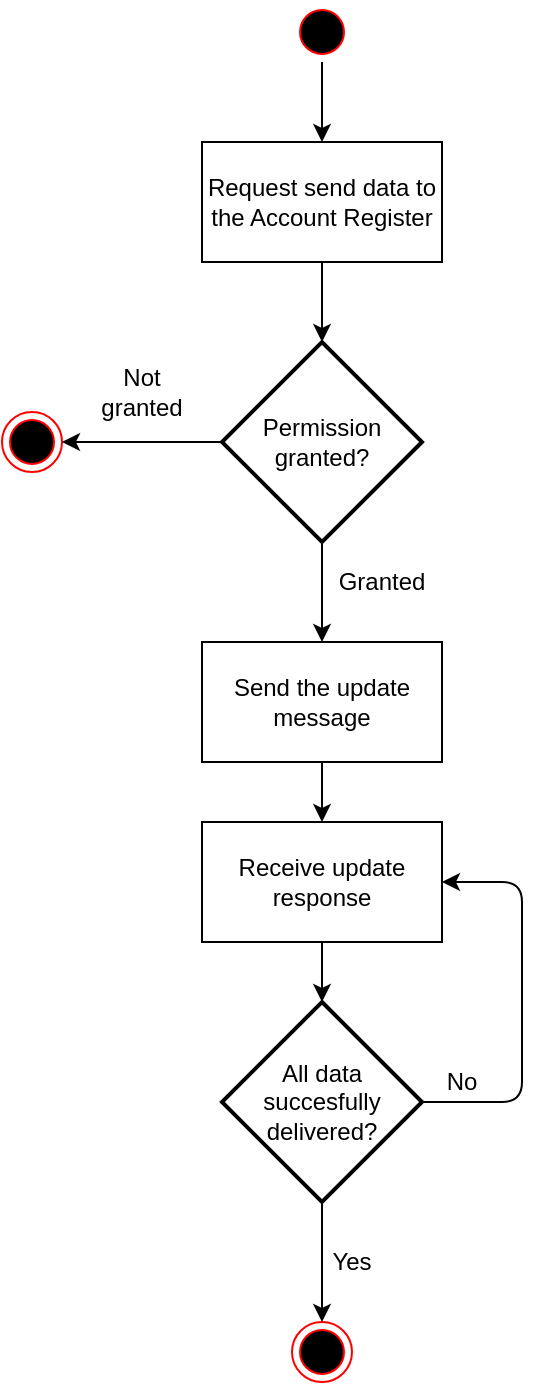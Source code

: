 <mxfile version="12.1.2" type="device" pages="1"><diagram id="t_KkMEHlUit8m2WitBh-" name="Page-1"><mxGraphModel dx="1035" dy="1664" grid="1" gridSize="10" guides="1" tooltips="1" connect="1" arrows="1" fold="1" page="1" pageScale="1" pageWidth="850" pageHeight="1100" math="0" shadow="0"><root><mxCell id="0"/><mxCell id="1" parent="0"/><mxCell id="nPkPI_F-I4e4PBR3PP3D-71" value="" style="edgeStyle=orthogonalEdgeStyle;rounded=0;orthogonalLoop=1;jettySize=auto;html=1;exitX=0.5;exitY=1;exitDx=0;exitDy=0;" edge="1" parent="1" source="oqFYIKZlfhrUgPtLVIde-1" target="nPkPI_F-I4e4PBR3PP3D-24"><mxGeometry relative="1" as="geometry"><mxPoint x="470" y="-990" as="sourcePoint"/></mxGeometry></mxCell><mxCell id="oqFYIKZlfhrUgPtLVIde-1" value="" style="ellipse;html=1;shape=startState;fillColor=#000000;strokeColor=#ff0000;" parent="1" vertex="1"><mxGeometry x="245" y="-1020" width="30" height="30" as="geometry"/></mxCell><mxCell id="oqFYIKZlfhrUgPtLVIde-6" value="" style="ellipse;html=1;shape=endState;fillColor=#000000;strokeColor=#ff0000;" parent="1" vertex="1"><mxGeometry x="100" y="-815" width="30" height="30" as="geometry"/></mxCell><mxCell id="oqFYIKZlfhrUgPtLVIde-36" style="edgeStyle=orthogonalEdgeStyle;rounded=0;orthogonalLoop=1;jettySize=auto;html=1;exitX=0.5;exitY=0;exitDx=0;exitDy=0;entryX=0.5;entryY=0;entryDx=0;entryDy=0;" parent="1" source="oqFYIKZlfhrUgPtLVIde-35" target="oqFYIKZlfhrUgPtLVIde-35" edge="1"><mxGeometry relative="1" as="geometry"><mxPoint x="240" y="-400" as="targetPoint"/></mxGeometry></mxCell><mxCell id="oqFYIKZlfhrUgPtLVIde-35" value="" style="ellipse;html=1;shape=endState;fillColor=#000000;strokeColor=#ff0000;" parent="1" vertex="1"><mxGeometry x="245" y="-360" width="30" height="30" as="geometry"/></mxCell><mxCell id="nPkPI_F-I4e4PBR3PP3D-24" value="Request send data to the Account Register" style="rounded=0;whiteSpace=wrap;html=1;" vertex="1" parent="1"><mxGeometry x="200" y="-950" width="120" height="60" as="geometry"/></mxCell><mxCell id="nPkPI_F-I4e4PBR3PP3D-25" value="Permission granted?" style="strokeWidth=2;html=1;shape=mxgraph.flowchart.decision;whiteSpace=wrap;direction=south;" vertex="1" parent="1"><mxGeometry x="210" y="-850" width="100" height="100" as="geometry"/></mxCell><mxCell id="nPkPI_F-I4e4PBR3PP3D-28" value="Send the update message" style="rounded=0;whiteSpace=wrap;html=1;" vertex="1" parent="1"><mxGeometry x="200" y="-700" width="120" height="60" as="geometry"/></mxCell><mxCell id="nPkPI_F-I4e4PBR3PP3D-29" value="All data succesfully delivered?" style="strokeWidth=2;html=1;shape=mxgraph.flowchart.decision;whiteSpace=wrap;verticalAlign=middle;" vertex="1" parent="1"><mxGeometry x="210" y="-520" width="100" height="100" as="geometry"/></mxCell><mxCell id="nPkPI_F-I4e4PBR3PP3D-30" value="" style="endArrow=classic;html=1;exitX=0.5;exitY=1;exitDx=0;exitDy=0;exitPerimeter=0;entryX=0.5;entryY=0;entryDx=0;entryDy=0;" edge="1" parent="1" source="nPkPI_F-I4e4PBR3PP3D-29" target="oqFYIKZlfhrUgPtLVIde-35"><mxGeometry width="50" height="50" relative="1" as="geometry"><mxPoint x="55" y="-280" as="sourcePoint"/><mxPoint x="225" y="-490" as="targetPoint"/></mxGeometry></mxCell><mxCell id="nPkPI_F-I4e4PBR3PP3D-37" value="" style="endArrow=classic;html=1;exitX=0.5;exitY=1;exitDx=0;exitDy=0;entryX=0.5;entryY=0;entryDx=0;entryDy=0;" edge="1" parent="1" source="nPkPI_F-I4e4PBR3PP3D-28" target="nPkPI_F-I4e4PBR3PP3D-53"><mxGeometry width="50" height="50" relative="1" as="geometry"><mxPoint x="350" y="-620" as="sourcePoint"/><mxPoint x="259" y="-610" as="targetPoint"/></mxGeometry></mxCell><mxCell id="nPkPI_F-I4e4PBR3PP3D-38" value="" style="endArrow=classic;html=1;exitX=1;exitY=0.5;exitDx=0;exitDy=0;exitPerimeter=0;" edge="1" parent="1" source="nPkPI_F-I4e4PBR3PP3D-25" target="nPkPI_F-I4e4PBR3PP3D-28"><mxGeometry width="50" height="50" relative="1" as="geometry"><mxPoint x="259" y="-750" as="sourcePoint"/><mxPoint x="150" y="-730" as="targetPoint"/></mxGeometry></mxCell><mxCell id="nPkPI_F-I4e4PBR3PP3D-40" value="" style="endArrow=classic;html=1;exitX=0.5;exitY=1;exitDx=0;exitDy=0;entryX=0;entryY=0.5;entryDx=0;entryDy=0;entryPerimeter=0;" edge="1" parent="1" source="nPkPI_F-I4e4PBR3PP3D-24" target="nPkPI_F-I4e4PBR3PP3D-25"><mxGeometry width="50" height="50" relative="1" as="geometry"><mxPoint x="259" y="-880" as="sourcePoint"/><mxPoint x="470" y="-840" as="targetPoint"/></mxGeometry></mxCell><mxCell id="nPkPI_F-I4e4PBR3PP3D-45" value="" style="endArrow=classic;html=1;entryX=1;entryY=0.5;entryDx=0;entryDy=0;exitX=0.5;exitY=1;exitDx=0;exitDy=0;exitPerimeter=0;" edge="1" parent="1" source="nPkPI_F-I4e4PBR3PP3D-25" target="oqFYIKZlfhrUgPtLVIde-6"><mxGeometry width="50" height="50" relative="1" as="geometry"><mxPoint x="210" y="-790" as="sourcePoint"/><mxPoint x="150" y="-800" as="targetPoint"/></mxGeometry></mxCell><mxCell id="nPkPI_F-I4e4PBR3PP3D-47" value="Not granted" style="text;html=1;strokeColor=none;fillColor=none;align=center;verticalAlign=middle;whiteSpace=wrap;rounded=0;" vertex="1" parent="1"><mxGeometry x="150" y="-835" width="40" height="20" as="geometry"/></mxCell><mxCell id="nPkPI_F-I4e4PBR3PP3D-52" value="Granted" style="text;html=1;strokeColor=none;fillColor=none;align=center;verticalAlign=middle;whiteSpace=wrap;rounded=0;" vertex="1" parent="1"><mxGeometry x="270" y="-740" width="40" height="20" as="geometry"/></mxCell><mxCell id="nPkPI_F-I4e4PBR3PP3D-53" value="Receive update response" style="rounded=0;whiteSpace=wrap;html=1;" vertex="1" parent="1"><mxGeometry x="200" y="-610" width="120" height="60" as="geometry"/></mxCell><mxCell id="nPkPI_F-I4e4PBR3PP3D-55" value="" style="endArrow=classic;html=1;exitX=0.5;exitY=1;exitDx=0;exitDy=0;entryX=0.5;entryY=0;entryDx=0;entryDy=0;entryPerimeter=0;" edge="1" parent="1" source="nPkPI_F-I4e4PBR3PP3D-53" target="nPkPI_F-I4e4PBR3PP3D-29"><mxGeometry width="50" height="50" relative="1" as="geometry"><mxPoint x="259" y="-550" as="sourcePoint"/><mxPoint x="259" y="-520" as="targetPoint"/></mxGeometry></mxCell><mxCell id="nPkPI_F-I4e4PBR3PP3D-58" value="" style="endArrow=classic;html=1;exitX=1;exitY=0.5;exitDx=0;exitDy=0;exitPerimeter=0;entryX=1;entryY=0.5;entryDx=0;entryDy=0;" edge="1" parent="1" source="nPkPI_F-I4e4PBR3PP3D-29" target="nPkPI_F-I4e4PBR3PP3D-53"><mxGeometry width="50" height="50" relative="1" as="geometry"><mxPoint x="100" y="-240" as="sourcePoint"/><mxPoint x="360" y="-670" as="targetPoint"/><Array as="points"><mxPoint x="360" y="-470"/><mxPoint x="360" y="-520"/><mxPoint x="360" y="-580"/></Array></mxGeometry></mxCell><mxCell id="nPkPI_F-I4e4PBR3PP3D-60" value="No" style="text;html=1;strokeColor=none;fillColor=none;align=center;verticalAlign=middle;whiteSpace=wrap;rounded=0;" vertex="1" parent="1"><mxGeometry x="310" y="-490" width="40" height="20" as="geometry"/></mxCell><mxCell id="nPkPI_F-I4e4PBR3PP3D-80" value="Yes" style="text;html=1;strokeColor=none;fillColor=none;align=center;verticalAlign=middle;whiteSpace=wrap;rounded=0;" vertex="1" parent="1"><mxGeometry x="255" y="-400" width="40" height="20" as="geometry"/></mxCell></root></mxGraphModel></diagram></mxfile>